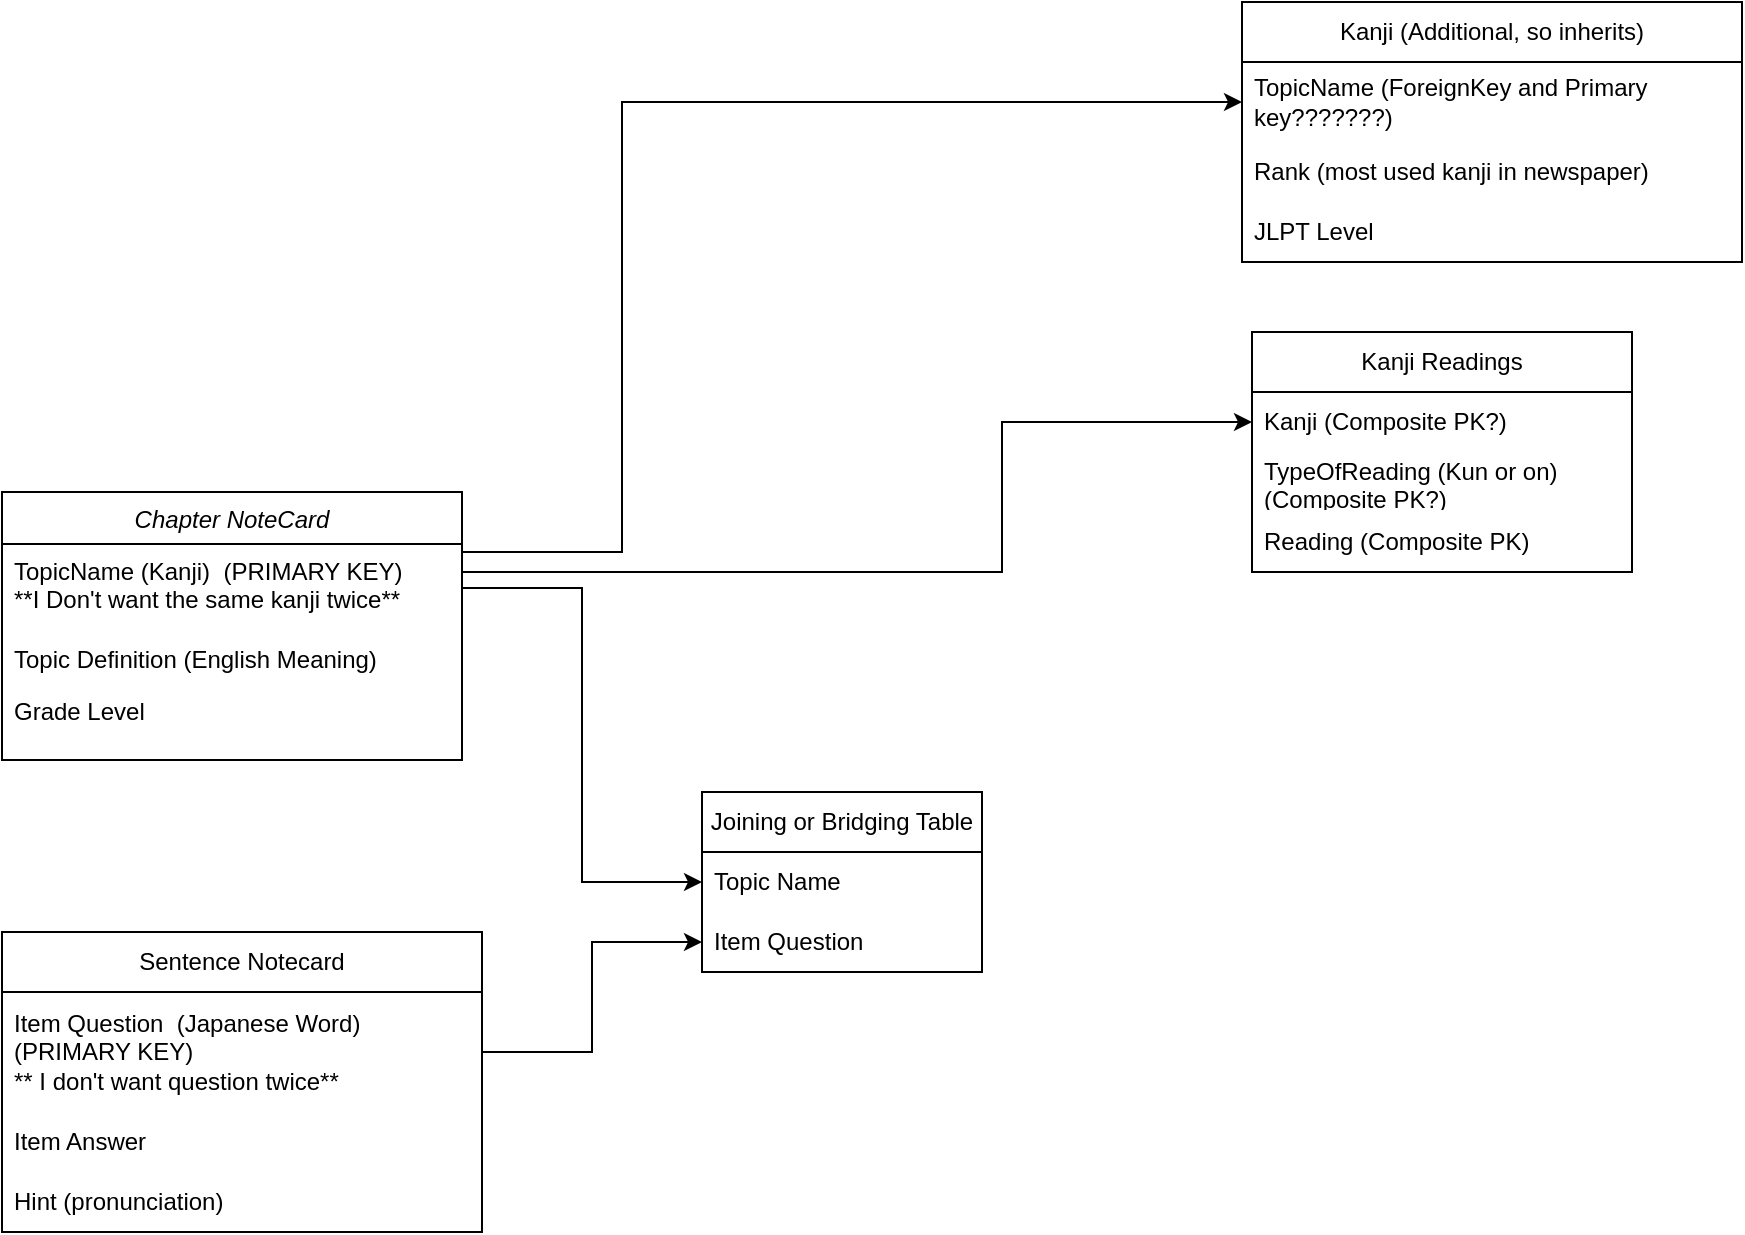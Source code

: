 <mxfile version="21.1.2" type="device">
  <diagram id="C5RBs43oDa-KdzZeNtuy" name="Page-1">
    <mxGraphModel dx="2261" dy="718" grid="1" gridSize="10" guides="1" tooltips="1" connect="1" arrows="1" fold="1" page="1" pageScale="1" pageWidth="827" pageHeight="1169" math="0" shadow="0">
      <root>
        <mxCell id="WIyWlLk6GJQsqaUBKTNV-0" />
        <mxCell id="WIyWlLk6GJQsqaUBKTNV-1" parent="WIyWlLk6GJQsqaUBKTNV-0" />
        <mxCell id="zkfFHV4jXpPFQw0GAbJ--0" value="Chapter NoteCard" style="swimlane;fontStyle=2;align=center;verticalAlign=top;childLayout=stackLayout;horizontal=1;startSize=26;horizontalStack=0;resizeParent=1;resizeLast=0;collapsible=1;marginBottom=0;rounded=0;shadow=0;strokeWidth=1;" parent="WIyWlLk6GJQsqaUBKTNV-1" vertex="1">
          <mxGeometry x="-150" y="310" width="230" height="134" as="geometry">
            <mxRectangle x="230" y="140" width="160" height="26" as="alternateBounds" />
          </mxGeometry>
        </mxCell>
        <mxCell id="zkfFHV4jXpPFQw0GAbJ--1" value="TopicName (Kanji)  (PRIMARY KEY)&#xa;**I Don&#39;t want the same kanji twice**&#xa;" style="text;align=left;verticalAlign=top;spacingLeft=4;spacingRight=4;overflow=hidden;rotatable=0;points=[[0,0.5],[1,0.5]];portConstraint=eastwest;" parent="zkfFHV4jXpPFQw0GAbJ--0" vertex="1">
          <mxGeometry y="26" width="230" height="44" as="geometry" />
        </mxCell>
        <mxCell id="zkfFHV4jXpPFQw0GAbJ--2" value="Topic Definition (English Meaning)" style="text;align=left;verticalAlign=top;spacingLeft=4;spacingRight=4;overflow=hidden;rotatable=0;points=[[0,0.5],[1,0.5]];portConstraint=eastwest;rounded=0;shadow=0;html=0;" parent="zkfFHV4jXpPFQw0GAbJ--0" vertex="1">
          <mxGeometry y="70" width="230" height="26" as="geometry" />
        </mxCell>
        <mxCell id="zkfFHV4jXpPFQw0GAbJ--3" value="Grade Level" style="text;align=left;verticalAlign=top;spacingLeft=4;spacingRight=4;overflow=hidden;rotatable=0;points=[[0,0.5],[1,0.5]];portConstraint=eastwest;rounded=0;shadow=0;html=0;" parent="zkfFHV4jXpPFQw0GAbJ--0" vertex="1">
          <mxGeometry y="96" width="230" height="26" as="geometry" />
        </mxCell>
        <mxCell id="7sE6ybxqHzxTWhRqrIk--2" value="Sentence Notecard" style="swimlane;fontStyle=0;childLayout=stackLayout;horizontal=1;startSize=30;horizontalStack=0;resizeParent=1;resizeParentMax=0;resizeLast=0;collapsible=1;marginBottom=0;whiteSpace=wrap;html=1;" parent="WIyWlLk6GJQsqaUBKTNV-1" vertex="1">
          <mxGeometry x="-150" y="530" width="240" height="150" as="geometry" />
        </mxCell>
        <mxCell id="7sE6ybxqHzxTWhRqrIk--3" value="&lt;div&gt;Item Question&amp;nbsp; (Japanese Word) (PRIMARY KEY)&amp;nbsp; &lt;br&gt;&lt;/div&gt;&lt;div&gt;** I don&#39;t want question twice**&lt;br&gt;&lt;/div&gt;" style="text;strokeColor=none;fillColor=none;align=left;verticalAlign=middle;spacingLeft=4;spacingRight=4;overflow=hidden;points=[[0,0.5],[1,0.5]];portConstraint=eastwest;rotatable=0;whiteSpace=wrap;html=1;" parent="7sE6ybxqHzxTWhRqrIk--2" vertex="1">
          <mxGeometry y="30" width="240" height="60" as="geometry" />
        </mxCell>
        <mxCell id="7sE6ybxqHzxTWhRqrIk--4" value="Item Answer" style="text;strokeColor=none;fillColor=none;align=left;verticalAlign=middle;spacingLeft=4;spacingRight=4;overflow=hidden;points=[[0,0.5],[1,0.5]];portConstraint=eastwest;rotatable=0;whiteSpace=wrap;html=1;" parent="7sE6ybxqHzxTWhRqrIk--2" vertex="1">
          <mxGeometry y="90" width="240" height="30" as="geometry" />
        </mxCell>
        <mxCell id="idc8zW7GMYVcaOIjOReg-0" value="&lt;div&gt;Hint (pronunciation)&lt;/div&gt;" style="text;strokeColor=none;fillColor=none;align=left;verticalAlign=middle;spacingLeft=4;spacingRight=4;overflow=hidden;points=[[0,0.5],[1,0.5]];portConstraint=eastwest;rotatable=0;whiteSpace=wrap;html=1;" vertex="1" parent="7sE6ybxqHzxTWhRqrIk--2">
          <mxGeometry y="120" width="240" height="30" as="geometry" />
        </mxCell>
        <mxCell id="7sE6ybxqHzxTWhRqrIk--7" value="Kanji (Additional, so inherits)" style="swimlane;fontStyle=0;childLayout=stackLayout;horizontal=1;startSize=30;horizontalStack=0;resizeParent=1;resizeParentMax=0;resizeLast=0;collapsible=1;marginBottom=0;whiteSpace=wrap;html=1;" parent="WIyWlLk6GJQsqaUBKTNV-1" vertex="1">
          <mxGeometry x="470" y="65" width="250" height="130" as="geometry" />
        </mxCell>
        <mxCell id="idc8zW7GMYVcaOIjOReg-4" value="TopicName (ForeignKey and Primary key???????)" style="text;strokeColor=none;fillColor=none;align=left;verticalAlign=middle;spacingLeft=4;spacingRight=4;overflow=hidden;points=[[0,0.5],[1,0.5]];portConstraint=eastwest;rotatable=0;whiteSpace=wrap;html=1;" vertex="1" parent="7sE6ybxqHzxTWhRqrIk--7">
          <mxGeometry y="30" width="250" height="40" as="geometry" />
        </mxCell>
        <mxCell id="7sE6ybxqHzxTWhRqrIk--8" value="Rank (most used kanji in newspaper)" style="text;strokeColor=none;fillColor=none;align=left;verticalAlign=middle;spacingLeft=4;spacingRight=4;overflow=hidden;points=[[0,0.5],[1,0.5]];portConstraint=eastwest;rotatable=0;whiteSpace=wrap;html=1;" parent="7sE6ybxqHzxTWhRqrIk--7" vertex="1">
          <mxGeometry y="70" width="250" height="30" as="geometry" />
        </mxCell>
        <mxCell id="7sE6ybxqHzxTWhRqrIk--9" value="JLPT Level" style="text;strokeColor=none;fillColor=none;align=left;verticalAlign=middle;spacingLeft=4;spacingRight=4;overflow=hidden;points=[[0,0.5],[1,0.5]];portConstraint=eastwest;rotatable=0;whiteSpace=wrap;html=1;" parent="7sE6ybxqHzxTWhRqrIk--7" vertex="1">
          <mxGeometry y="100" width="250" height="30" as="geometry" />
        </mxCell>
        <mxCell id="7sE6ybxqHzxTWhRqrIk--11" value="Kanji Readings" style="swimlane;fontStyle=0;childLayout=stackLayout;horizontal=1;startSize=30;horizontalStack=0;resizeParent=1;resizeParentMax=0;resizeLast=0;collapsible=1;marginBottom=0;whiteSpace=wrap;html=1;" parent="WIyWlLk6GJQsqaUBKTNV-1" vertex="1">
          <mxGeometry x="475" y="230" width="190" height="120" as="geometry" />
        </mxCell>
        <mxCell id="7sE6ybxqHzxTWhRqrIk--12" value="Kanji (Composite PK?)" style="text;strokeColor=none;fillColor=none;align=left;verticalAlign=middle;spacingLeft=4;spacingRight=4;overflow=hidden;points=[[0,0.5],[1,0.5]];portConstraint=eastwest;rotatable=0;whiteSpace=wrap;html=1;" parent="7sE6ybxqHzxTWhRqrIk--11" vertex="1">
          <mxGeometry y="30" width="190" height="30" as="geometry" />
        </mxCell>
        <mxCell id="7sE6ybxqHzxTWhRqrIk--13" value="TypeOfReading (Kun or on) (Composite PK?)" style="text;strokeColor=none;fillColor=none;align=left;verticalAlign=middle;spacingLeft=4;spacingRight=4;overflow=hidden;points=[[0,0.5],[1,0.5]];portConstraint=eastwest;rotatable=0;whiteSpace=wrap;html=1;" parent="7sE6ybxqHzxTWhRqrIk--11" vertex="1">
          <mxGeometry y="60" width="190" height="30" as="geometry" />
        </mxCell>
        <mxCell id="7sE6ybxqHzxTWhRqrIk--14" value="Reading (Composite PK)" style="text;strokeColor=none;fillColor=none;align=left;verticalAlign=middle;spacingLeft=4;spacingRight=4;overflow=hidden;points=[[0,0.5],[1,0.5]];portConstraint=eastwest;rotatable=0;whiteSpace=wrap;html=1;" parent="7sE6ybxqHzxTWhRqrIk--11" vertex="1">
          <mxGeometry y="90" width="190" height="30" as="geometry" />
        </mxCell>
        <mxCell id="7sE6ybxqHzxTWhRqrIk--16" value="Joining or Bridging Table" style="swimlane;fontStyle=0;childLayout=stackLayout;horizontal=1;startSize=30;horizontalStack=0;resizeParent=1;resizeParentMax=0;resizeLast=0;collapsible=1;marginBottom=0;whiteSpace=wrap;html=1;" parent="WIyWlLk6GJQsqaUBKTNV-1" vertex="1">
          <mxGeometry x="200" y="460" width="140" height="90" as="geometry" />
        </mxCell>
        <mxCell id="7sE6ybxqHzxTWhRqrIk--17" value="Topic Name" style="text;strokeColor=none;fillColor=none;align=left;verticalAlign=middle;spacingLeft=4;spacingRight=4;overflow=hidden;points=[[0,0.5],[1,0.5]];portConstraint=eastwest;rotatable=0;whiteSpace=wrap;html=1;" parent="7sE6ybxqHzxTWhRqrIk--16" vertex="1">
          <mxGeometry y="30" width="140" height="30" as="geometry" />
        </mxCell>
        <mxCell id="7sE6ybxqHzxTWhRqrIk--18" value="Item Question" style="text;strokeColor=none;fillColor=none;align=left;verticalAlign=middle;spacingLeft=4;spacingRight=4;overflow=hidden;points=[[0,0.5],[1,0.5]];portConstraint=eastwest;rotatable=0;whiteSpace=wrap;html=1;" parent="7sE6ybxqHzxTWhRqrIk--16" vertex="1">
          <mxGeometry y="60" width="140" height="30" as="geometry" />
        </mxCell>
        <mxCell id="idc8zW7GMYVcaOIjOReg-1" style="edgeStyle=orthogonalEdgeStyle;rounded=0;orthogonalLoop=1;jettySize=auto;html=1;" edge="1" parent="WIyWlLk6GJQsqaUBKTNV-1" source="7sE6ybxqHzxTWhRqrIk--3" target="7sE6ybxqHzxTWhRqrIk--18">
          <mxGeometry relative="1" as="geometry" />
        </mxCell>
        <mxCell id="idc8zW7GMYVcaOIjOReg-2" style="edgeStyle=orthogonalEdgeStyle;rounded=0;orthogonalLoop=1;jettySize=auto;html=1;entryX=0;entryY=0.5;entryDx=0;entryDy=0;" edge="1" parent="WIyWlLk6GJQsqaUBKTNV-1" source="zkfFHV4jXpPFQw0GAbJ--1" target="7sE6ybxqHzxTWhRqrIk--17">
          <mxGeometry relative="1" as="geometry" />
        </mxCell>
        <mxCell id="idc8zW7GMYVcaOIjOReg-3" style="edgeStyle=orthogonalEdgeStyle;rounded=0;orthogonalLoop=1;jettySize=auto;html=1;" edge="1" parent="WIyWlLk6GJQsqaUBKTNV-1" source="zkfFHV4jXpPFQw0GAbJ--1" target="7sE6ybxqHzxTWhRqrIk--12">
          <mxGeometry relative="1" as="geometry">
            <Array as="points">
              <mxPoint x="350" y="350" />
              <mxPoint x="350" y="275" />
            </Array>
          </mxGeometry>
        </mxCell>
        <mxCell id="idc8zW7GMYVcaOIjOReg-5" style="edgeStyle=orthogonalEdgeStyle;rounded=0;orthogonalLoop=1;jettySize=auto;html=1;entryX=0;entryY=0.5;entryDx=0;entryDy=0;" edge="1" parent="WIyWlLk6GJQsqaUBKTNV-1" source="zkfFHV4jXpPFQw0GAbJ--1" target="idc8zW7GMYVcaOIjOReg-4">
          <mxGeometry relative="1" as="geometry">
            <Array as="points">
              <mxPoint x="160" y="340" />
              <mxPoint x="160" y="115" />
            </Array>
          </mxGeometry>
        </mxCell>
      </root>
    </mxGraphModel>
  </diagram>
</mxfile>
